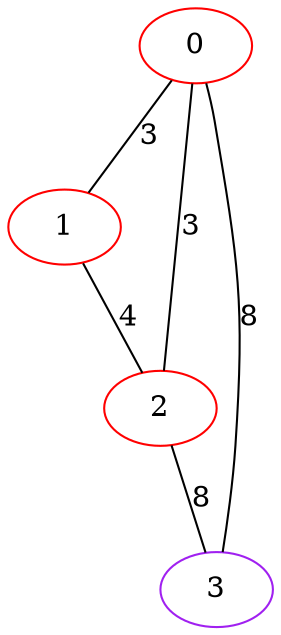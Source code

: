 graph "" {
0 [color=red, weight=1];
1 [color=red, weight=1];
2 [color=red, weight=1];
3 [color=purple, weight=4];
0 -- 1  [key=0, label=3];
0 -- 2  [key=0, label=3];
0 -- 3  [key=0, label=8];
1 -- 2  [key=0, label=4];
2 -- 3  [key=0, label=8];
}

